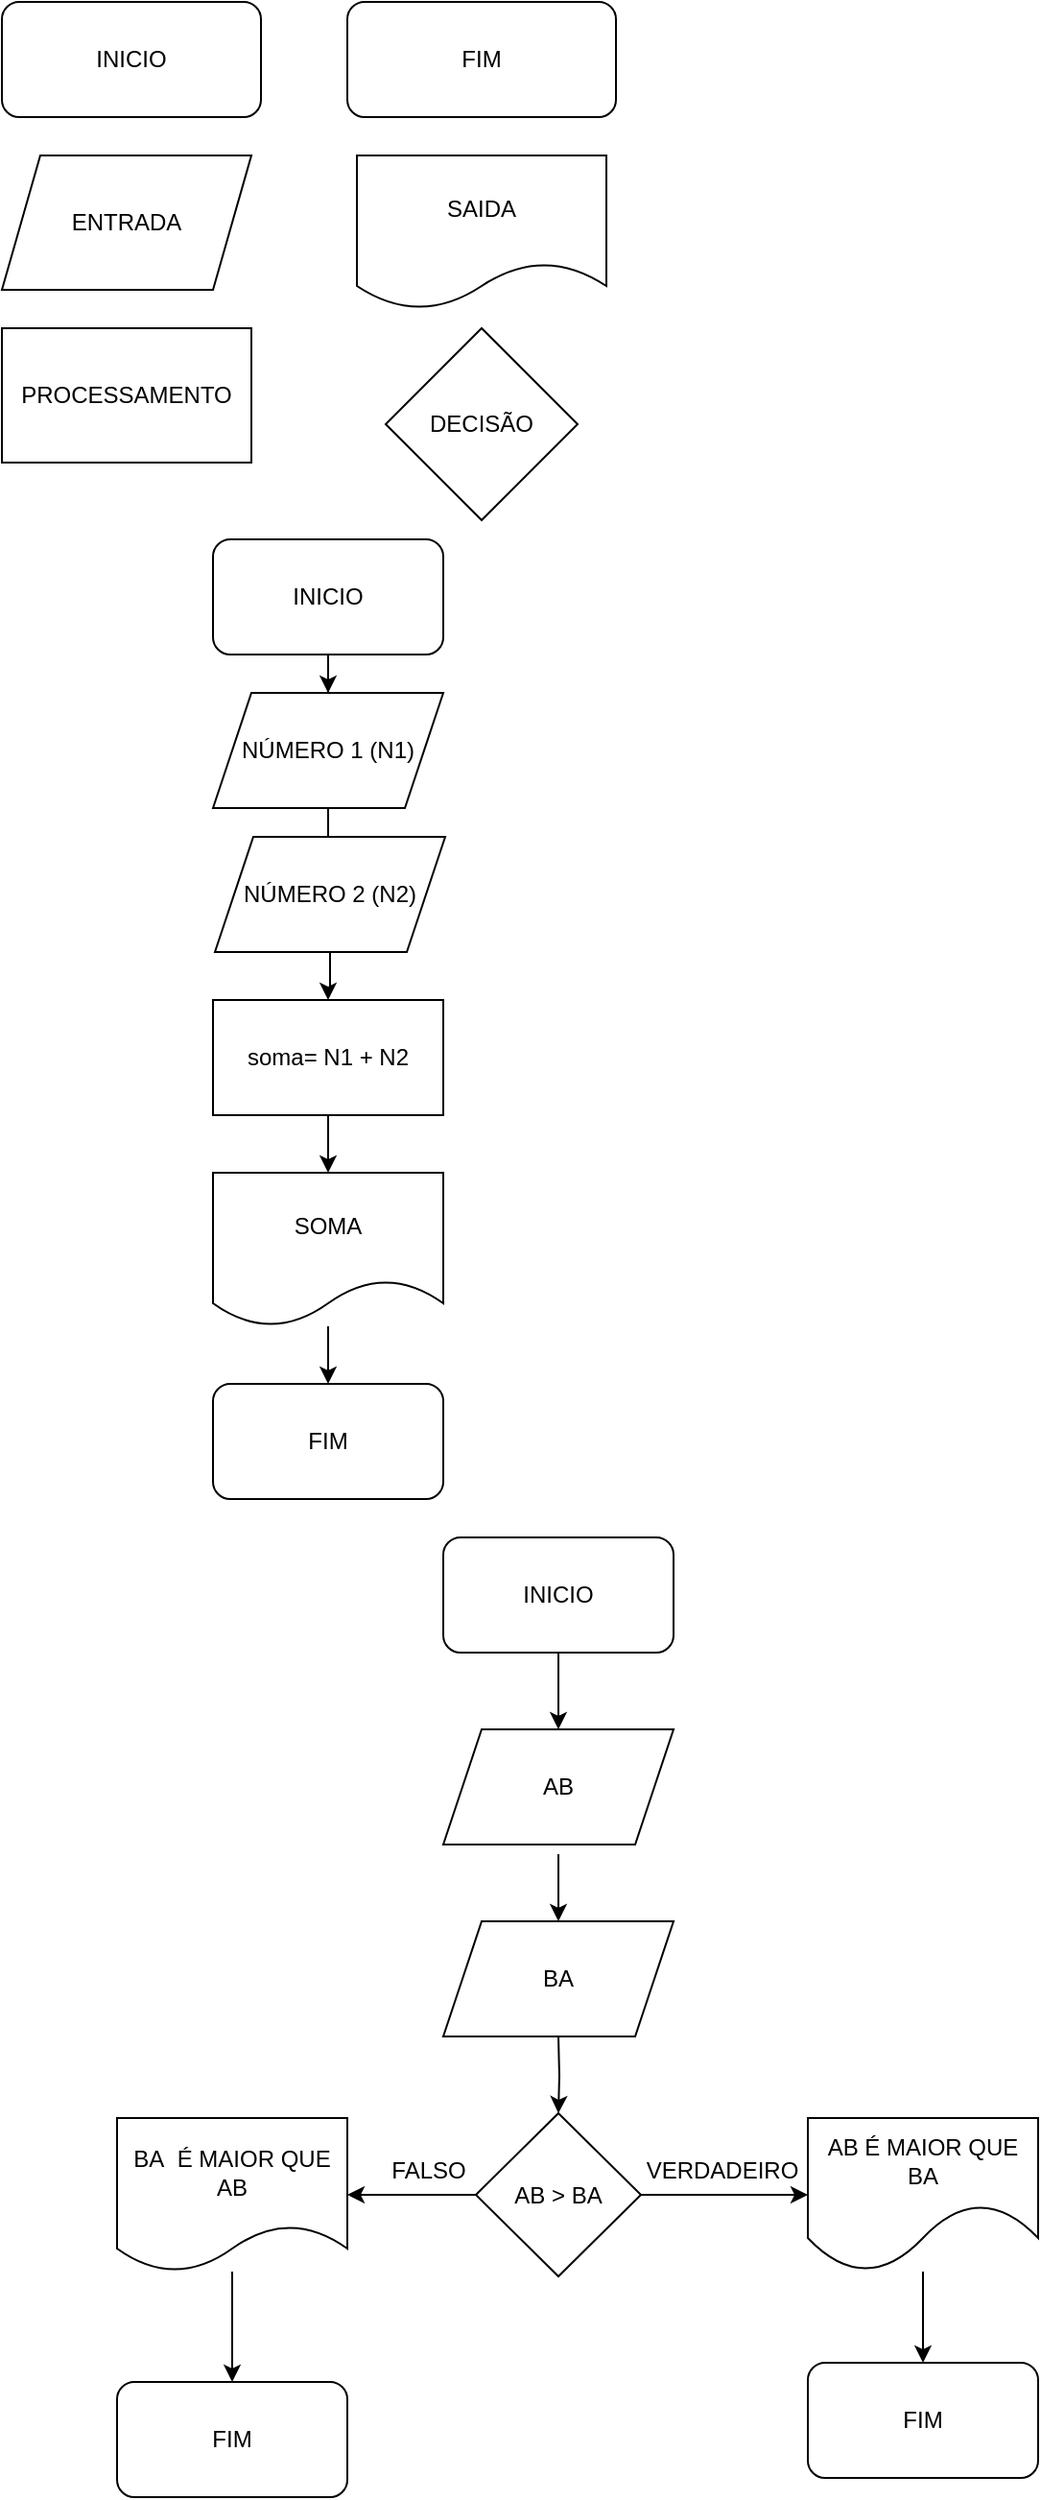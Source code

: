 <mxfile version="17.1.3" type="github">
  <diagram id="PdKnTSGdqNQ3zXOrYwQK" name="Page-1">
    <mxGraphModel dx="1259" dy="555" grid="1" gridSize="10" guides="1" tooltips="1" connect="1" arrows="1" fold="1" page="1" pageScale="1" pageWidth="827" pageHeight="1169" math="0" shadow="0">
      <root>
        <mxCell id="0" />
        <mxCell id="1" parent="0" />
        <mxCell id="39-omf7nKOeoBIZ9jdjY-2" value="FIM" style="rounded=1;whiteSpace=wrap;html=1;fontFamily=Helvetica;" parent="1" vertex="1">
          <mxGeometry x="210" width="140" height="60" as="geometry" />
        </mxCell>
        <mxCell id="39-omf7nKOeoBIZ9jdjY-3" value="ENTRADA" style="shape=parallelogram;perimeter=parallelogramPerimeter;whiteSpace=wrap;html=1;fixedSize=1;" parent="1" vertex="1">
          <mxGeometry x="30" y="80" width="130" height="70" as="geometry" />
        </mxCell>
        <mxCell id="ZMKusFBjTCY-aE4R6QCi-1" value="SAIDA" style="shape=document;whiteSpace=wrap;html=1;boundedLbl=1;" parent="1" vertex="1">
          <mxGeometry x="215" y="80" width="130" height="80" as="geometry" />
        </mxCell>
        <mxCell id="ZMKusFBjTCY-aE4R6QCi-2" value="PROCESSAMENTO" style="rounded=0;whiteSpace=wrap;html=1;" parent="1" vertex="1">
          <mxGeometry x="30" y="170" width="130" height="70" as="geometry" />
        </mxCell>
        <mxCell id="ZMKusFBjTCY-aE4R6QCi-3" value="DECISÃO" style="rhombus;whiteSpace=wrap;html=1;" parent="1" vertex="1">
          <mxGeometry x="230" y="170" width="100" height="100" as="geometry" />
        </mxCell>
        <mxCell id="ZMKusFBjTCY-aE4R6QCi-5" value="INICIO" style="rounded=1;whiteSpace=wrap;html=1;fontFamily=Helvetica;" parent="1" vertex="1">
          <mxGeometry x="30" width="135" height="60" as="geometry" />
        </mxCell>
        <mxCell id="ZMKusFBjTCY-aE4R6QCi-15" value="" style="edgeStyle=orthogonalEdgeStyle;rounded=0;orthogonalLoop=1;jettySize=auto;html=1;fontFamily=Helvetica;" parent="1" source="ZMKusFBjTCY-aE4R6QCi-6" target="ZMKusFBjTCY-aE4R6QCi-8" edge="1">
          <mxGeometry relative="1" as="geometry" />
        </mxCell>
        <mxCell id="ZMKusFBjTCY-aE4R6QCi-6" value="NÚMERO 1 (N1)" style="shape=parallelogram;perimeter=parallelogramPerimeter;whiteSpace=wrap;html=1;fixedSize=1;fontFamily=Helvetica;" parent="1" vertex="1">
          <mxGeometry x="140" y="360" width="120" height="60" as="geometry" />
        </mxCell>
        <mxCell id="ZMKusFBjTCY-aE4R6QCi-17" value="" style="edgeStyle=orthogonalEdgeStyle;rounded=0;orthogonalLoop=1;jettySize=auto;html=1;fontFamily=Helvetica;" parent="1" source="ZMKusFBjTCY-aE4R6QCi-7" target="ZMKusFBjTCY-aE4R6QCi-6" edge="1">
          <mxGeometry relative="1" as="geometry" />
        </mxCell>
        <mxCell id="ZMKusFBjTCY-aE4R6QCi-7" value="INICIO" style="rounded=1;whiteSpace=wrap;html=1;fontFamily=Helvetica;" parent="1" vertex="1">
          <mxGeometry x="140" y="280" width="120" height="60" as="geometry" />
        </mxCell>
        <mxCell id="ZMKusFBjTCY-aE4R6QCi-16" value="" style="edgeStyle=orthogonalEdgeStyle;rounded=0;orthogonalLoop=1;jettySize=auto;html=1;fontFamily=Helvetica;" parent="1" source="ZMKusFBjTCY-aE4R6QCi-8" target="ZMKusFBjTCY-aE4R6QCi-9" edge="1">
          <mxGeometry relative="1" as="geometry" />
        </mxCell>
        <mxCell id="ZMKusFBjTCY-aE4R6QCi-8" value="NÚMERO 2 (N2)" style="shape=parallelogram;perimeter=parallelogramPerimeter;whiteSpace=wrap;html=1;fixedSize=1;fontFamily=Helvetica;" parent="1" vertex="1">
          <mxGeometry x="141" y="435" width="120" height="60" as="geometry" />
        </mxCell>
        <mxCell id="ZMKusFBjTCY-aE4R6QCi-21" value="" style="edgeStyle=orthogonalEdgeStyle;rounded=0;orthogonalLoop=1;jettySize=auto;html=1;fontFamily=Helvetica;" parent="1" source="ZMKusFBjTCY-aE4R6QCi-9" target="ZMKusFBjTCY-aE4R6QCi-19" edge="1">
          <mxGeometry relative="1" as="geometry" />
        </mxCell>
        <mxCell id="ZMKusFBjTCY-aE4R6QCi-9" value="soma= N1 + N2" style="rounded=0;whiteSpace=wrap;html=1;fontFamily=Helvetica;" parent="1" vertex="1">
          <mxGeometry x="140" y="520" width="120" height="60" as="geometry" />
        </mxCell>
        <mxCell id="ZMKusFBjTCY-aE4R6QCi-22" value="" style="edgeStyle=orthogonalEdgeStyle;rounded=0;orthogonalLoop=1;jettySize=auto;html=1;fontFamily=Helvetica;" parent="1" source="ZMKusFBjTCY-aE4R6QCi-19" target="ZMKusFBjTCY-aE4R6QCi-20" edge="1">
          <mxGeometry relative="1" as="geometry" />
        </mxCell>
        <mxCell id="ZMKusFBjTCY-aE4R6QCi-19" value="SOMA" style="shape=document;whiteSpace=wrap;html=1;boundedLbl=1;fontFamily=Helvetica;" parent="1" vertex="1">
          <mxGeometry x="140" y="610" width="120" height="80" as="geometry" />
        </mxCell>
        <mxCell id="ZMKusFBjTCY-aE4R6QCi-20" value="FIM" style="rounded=1;whiteSpace=wrap;html=1;fontFamily=Helvetica;" parent="1" vertex="1">
          <mxGeometry x="140" y="720" width="120" height="60" as="geometry" />
        </mxCell>
        <mxCell id="2rsNCk9nNzeSc4U18k_4-42" value="" style="edgeStyle=orthogonalEdgeStyle;rounded=0;orthogonalLoop=1;jettySize=auto;html=1;fontFamily=Helvetica;" edge="1" parent="1" source="2rsNCk9nNzeSc4U18k_4-1" target="2rsNCk9nNzeSc4U18k_4-23">
          <mxGeometry relative="1" as="geometry" />
        </mxCell>
        <mxCell id="2rsNCk9nNzeSc4U18k_4-1" value="INICIO" style="rounded=1;whiteSpace=wrap;html=1;fontFamily=Helvetica;" vertex="1" parent="1">
          <mxGeometry x="260" y="800" width="120" height="60" as="geometry" />
        </mxCell>
        <mxCell id="2rsNCk9nNzeSc4U18k_4-7" value="" style="edgeStyle=orthogonalEdgeStyle;rounded=0;orthogonalLoop=1;jettySize=auto;html=1;fontFamily=Helvetica;" edge="1" parent="1">
          <mxGeometry relative="1" as="geometry">
            <mxPoint x="320" y="965" as="sourcePoint" />
            <mxPoint x="320" y="1000" as="targetPoint" />
          </mxGeometry>
        </mxCell>
        <mxCell id="2rsNCk9nNzeSc4U18k_4-11" value="" style="edgeStyle=orthogonalEdgeStyle;rounded=0;orthogonalLoop=1;jettySize=auto;html=1;fontFamily=Helvetica;" edge="1" parent="1">
          <mxGeometry relative="1" as="geometry">
            <mxPoint x="320" y="1060" as="sourcePoint" />
            <mxPoint x="320" y="1100" as="targetPoint" />
          </mxGeometry>
        </mxCell>
        <mxCell id="2rsNCk9nNzeSc4U18k_4-23" value="AB" style="shape=parallelogram;perimeter=parallelogramPerimeter;whiteSpace=wrap;html=1;fixedSize=1;fontFamily=Helvetica;" vertex="1" parent="1">
          <mxGeometry x="260" y="900" width="120" height="60" as="geometry" />
        </mxCell>
        <mxCell id="2rsNCk9nNzeSc4U18k_4-24" value="BA" style="shape=parallelogram;perimeter=parallelogramPerimeter;whiteSpace=wrap;html=1;fixedSize=1;fontFamily=Helvetica;" vertex="1" parent="1">
          <mxGeometry x="260" y="1000" width="120" height="60" as="geometry" />
        </mxCell>
        <mxCell id="2rsNCk9nNzeSc4U18k_4-27" value="" style="edgeStyle=orthogonalEdgeStyle;rounded=0;orthogonalLoop=1;jettySize=auto;html=1;fontFamily=Helvetica;" edge="1" parent="1" source="2rsNCk9nNzeSc4U18k_4-25" target="2rsNCk9nNzeSc4U18k_4-26">
          <mxGeometry relative="1" as="geometry" />
        </mxCell>
        <mxCell id="2rsNCk9nNzeSc4U18k_4-36" value="" style="edgeStyle=orthogonalEdgeStyle;rounded=0;orthogonalLoop=1;jettySize=auto;html=1;fontFamily=Helvetica;" edge="1" parent="1" source="2rsNCk9nNzeSc4U18k_4-25" target="2rsNCk9nNzeSc4U18k_4-37">
          <mxGeometry relative="1" as="geometry">
            <mxPoint x="197" y="1142.5" as="targetPoint" />
          </mxGeometry>
        </mxCell>
        <mxCell id="2rsNCk9nNzeSc4U18k_4-25" value="AB &amp;gt; BA" style="rhombus;whiteSpace=wrap;html=1;fontFamily=Helvetica;" vertex="1" parent="1">
          <mxGeometry x="277" y="1100" width="86" height="85" as="geometry" />
        </mxCell>
        <mxCell id="2rsNCk9nNzeSc4U18k_4-31" value="" style="edgeStyle=orthogonalEdgeStyle;rounded=0;orthogonalLoop=1;jettySize=auto;html=1;fontFamily=Helvetica;" edge="1" parent="1" source="2rsNCk9nNzeSc4U18k_4-26" target="2rsNCk9nNzeSc4U18k_4-30">
          <mxGeometry relative="1" as="geometry" />
        </mxCell>
        <mxCell id="2rsNCk9nNzeSc4U18k_4-26" value="AB É MAIOR QUE BA" style="shape=document;whiteSpace=wrap;html=1;boundedLbl=1;fontFamily=Helvetica;size=0.438;" vertex="1" parent="1">
          <mxGeometry x="450" y="1102.5" width="120" height="80" as="geometry" />
        </mxCell>
        <mxCell id="2rsNCk9nNzeSc4U18k_4-28" value="VERDADEIRO" style="text;html=1;align=center;verticalAlign=middle;resizable=0;points=[];autosize=1;strokeColor=none;fillColor=none;fontFamily=Helvetica;" vertex="1" parent="1">
          <mxGeometry x="360" y="1120" width="90" height="20" as="geometry" />
        </mxCell>
        <mxCell id="2rsNCk9nNzeSc4U18k_4-30" value="FIM" style="rounded=1;whiteSpace=wrap;html=1;" vertex="1" parent="1">
          <mxGeometry x="450" y="1230" width="120" height="60" as="geometry" />
        </mxCell>
        <mxCell id="2rsNCk9nNzeSc4U18k_4-40" value="" style="edgeStyle=orthogonalEdgeStyle;rounded=0;orthogonalLoop=1;jettySize=auto;html=1;fontFamily=Helvetica;" edge="1" parent="1" source="2rsNCk9nNzeSc4U18k_4-37" target="2rsNCk9nNzeSc4U18k_4-39">
          <mxGeometry relative="1" as="geometry" />
        </mxCell>
        <mxCell id="2rsNCk9nNzeSc4U18k_4-37" value="BA&amp;nbsp; É MAIOR QUE AB" style="shape=document;whiteSpace=wrap;html=1;boundedLbl=1;fontFamily=Helvetica;" vertex="1" parent="1">
          <mxGeometry x="90" y="1102.5" width="120" height="80" as="geometry" />
        </mxCell>
        <mxCell id="2rsNCk9nNzeSc4U18k_4-38" value="FALSO" style="text;html=1;align=center;verticalAlign=middle;resizable=0;points=[];autosize=1;strokeColor=none;fillColor=none;fontFamily=Helvetica;" vertex="1" parent="1">
          <mxGeometry x="227" y="1120" width="50" height="20" as="geometry" />
        </mxCell>
        <mxCell id="2rsNCk9nNzeSc4U18k_4-39" value="FIM" style="rounded=1;whiteSpace=wrap;html=1;" vertex="1" parent="1">
          <mxGeometry x="90" y="1240" width="120" height="60" as="geometry" />
        </mxCell>
      </root>
    </mxGraphModel>
  </diagram>
</mxfile>
